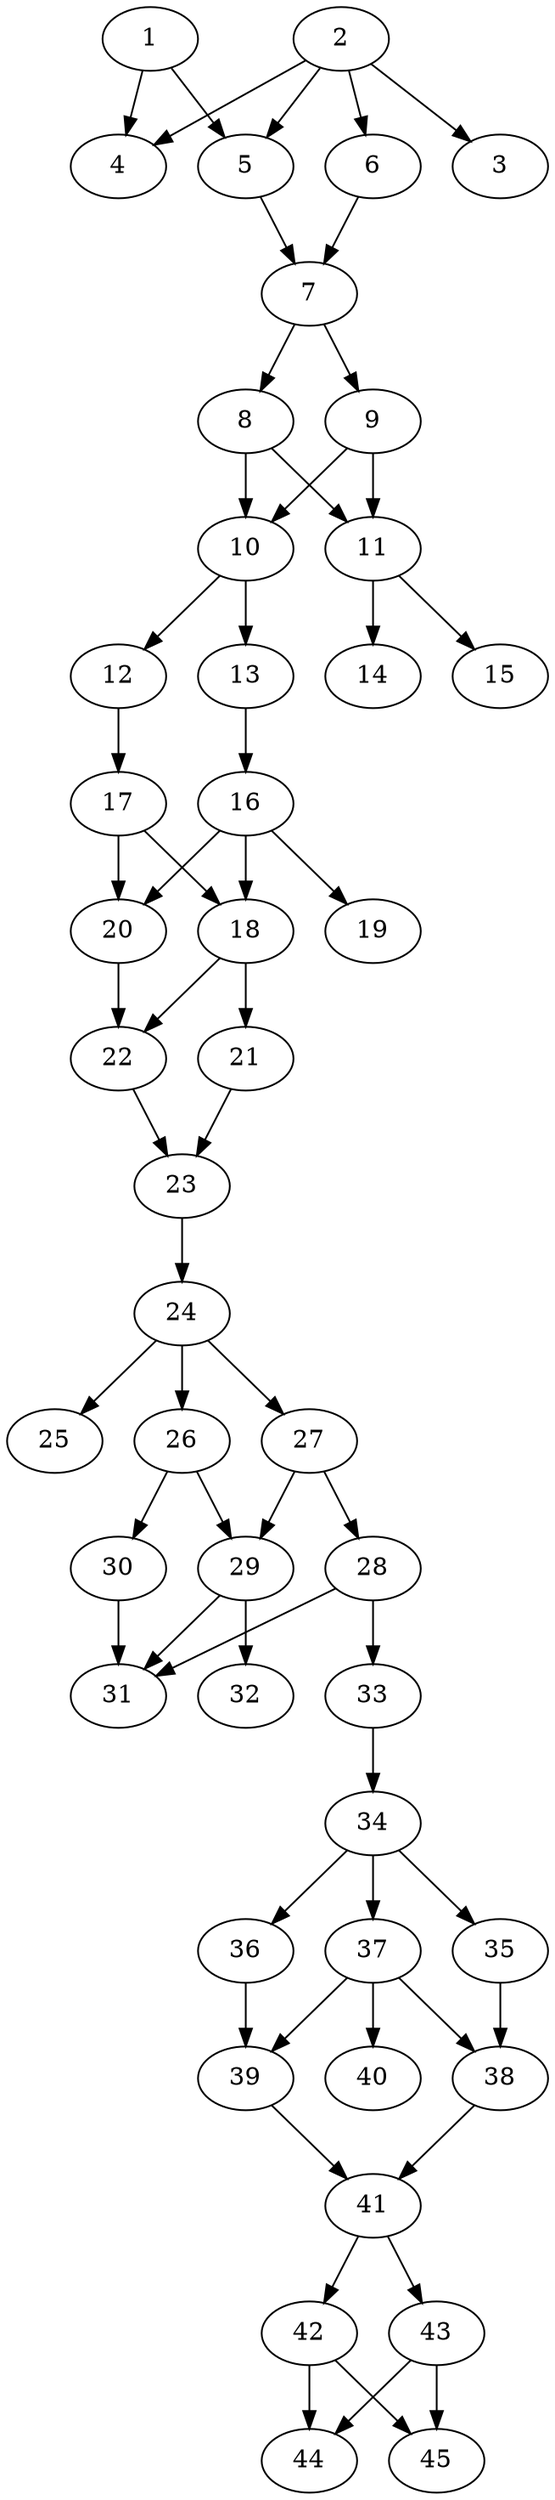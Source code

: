 // DAG automatically generated by daggen at Thu Oct  3 14:07:24 2019
// ./daggen --dot -n 45 --ccr 0.5 --fat 0.3 --regular 0.5 --density 0.7 --mindata 5242880 --maxdata 52428800 
digraph G {
  1 [size="48642048", alpha="0.11", expect_size="24321024"] 
  1 -> 4 [size ="24321024"]
  1 -> 5 [size ="24321024"]
  2 [size="92780544", alpha="0.06", expect_size="46390272"] 
  2 -> 3 [size ="46390272"]
  2 -> 4 [size ="46390272"]
  2 -> 5 [size ="46390272"]
  2 -> 6 [size ="46390272"]
  3 [size="92737536", alpha="0.02", expect_size="46368768"] 
  4 [size="102729728", alpha="0.07", expect_size="51364864"] 
  5 [size="92186624", alpha="0.13", expect_size="46093312"] 
  5 -> 7 [size ="46093312"]
  6 [size="31336448", alpha="0.20", expect_size="15668224"] 
  6 -> 7 [size ="15668224"]
  7 [size="89063424", alpha="0.01", expect_size="44531712"] 
  7 -> 8 [size ="44531712"]
  7 -> 9 [size ="44531712"]
  8 [size="91000832", alpha="0.16", expect_size="45500416"] 
  8 -> 10 [size ="45500416"]
  8 -> 11 [size ="45500416"]
  9 [size="65581056", alpha="0.11", expect_size="32790528"] 
  9 -> 10 [size ="32790528"]
  9 -> 11 [size ="32790528"]
  10 [size="41945088", alpha="0.00", expect_size="20972544"] 
  10 -> 12 [size ="20972544"]
  10 -> 13 [size ="20972544"]
  11 [size="19916800", alpha="0.05", expect_size="9958400"] 
  11 -> 14 [size ="9958400"]
  11 -> 15 [size ="9958400"]
  12 [size="69564416", alpha="0.04", expect_size="34782208"] 
  12 -> 17 [size ="34782208"]
  13 [size="99751936", alpha="0.15", expect_size="49875968"] 
  13 -> 16 [size ="49875968"]
  14 [size="13410304", alpha="0.08", expect_size="6705152"] 
  15 [size="46700544", alpha="0.02", expect_size="23350272"] 
  16 [size="12644352", alpha="0.15", expect_size="6322176"] 
  16 -> 18 [size ="6322176"]
  16 -> 19 [size ="6322176"]
  16 -> 20 [size ="6322176"]
  17 [size="104734720", alpha="0.17", expect_size="52367360"] 
  17 -> 18 [size ="52367360"]
  17 -> 20 [size ="52367360"]
  18 [size="13506560", alpha="0.15", expect_size="6753280"] 
  18 -> 21 [size ="6753280"]
  18 -> 22 [size ="6753280"]
  19 [size="90456064", alpha="0.15", expect_size="45228032"] 
  20 [size="45930496", alpha="0.17", expect_size="22965248"] 
  20 -> 22 [size ="22965248"]
  21 [size="47677440", alpha="0.07", expect_size="23838720"] 
  21 -> 23 [size ="23838720"]
  22 [size="72398848", alpha="0.15", expect_size="36199424"] 
  22 -> 23 [size ="36199424"]
  23 [size="90411008", alpha="0.20", expect_size="45205504"] 
  23 -> 24 [size ="45205504"]
  24 [size="67770368", alpha="0.04", expect_size="33885184"] 
  24 -> 25 [size ="33885184"]
  24 -> 26 [size ="33885184"]
  24 -> 27 [size ="33885184"]
  25 [size="13443072", alpha="0.06", expect_size="6721536"] 
  26 [size="22470656", alpha="0.12", expect_size="11235328"] 
  26 -> 29 [size ="11235328"]
  26 -> 30 [size ="11235328"]
  27 [size="91469824", alpha="0.15", expect_size="45734912"] 
  27 -> 28 [size ="45734912"]
  27 -> 29 [size ="45734912"]
  28 [size="76357632", alpha="0.15", expect_size="38178816"] 
  28 -> 31 [size ="38178816"]
  28 -> 33 [size ="38178816"]
  29 [size="54878208", alpha="0.07", expect_size="27439104"] 
  29 -> 31 [size ="27439104"]
  29 -> 32 [size ="27439104"]
  30 [size="33331200", alpha="0.05", expect_size="16665600"] 
  30 -> 31 [size ="16665600"]
  31 [size="21112832", alpha="0.05", expect_size="10556416"] 
  32 [size="56375296", alpha="0.18", expect_size="28187648"] 
  33 [size="32675840", alpha="0.10", expect_size="16337920"] 
  33 -> 34 [size ="16337920"]
  34 [size="32264192", alpha="0.02", expect_size="16132096"] 
  34 -> 35 [size ="16132096"]
  34 -> 36 [size ="16132096"]
  34 -> 37 [size ="16132096"]
  35 [size="53014528", alpha="0.02", expect_size="26507264"] 
  35 -> 38 [size ="26507264"]
  36 [size="82255872", alpha="0.03", expect_size="41127936"] 
  36 -> 39 [size ="41127936"]
  37 [size="46471168", alpha="0.03", expect_size="23235584"] 
  37 -> 38 [size ="23235584"]
  37 -> 39 [size ="23235584"]
  37 -> 40 [size ="23235584"]
  38 [size="24240128", alpha="0.04", expect_size="12120064"] 
  38 -> 41 [size ="12120064"]
  39 [size="96075776", alpha="0.02", expect_size="48037888"] 
  39 -> 41 [size ="48037888"]
  40 [size="33959936", alpha="0.08", expect_size="16979968"] 
  41 [size="58097664", alpha="0.01", expect_size="29048832"] 
  41 -> 42 [size ="29048832"]
  41 -> 43 [size ="29048832"]
  42 [size="83546112", alpha="0.08", expect_size="41773056"] 
  42 -> 44 [size ="41773056"]
  42 -> 45 [size ="41773056"]
  43 [size="75016192", alpha="0.11", expect_size="37508096"] 
  43 -> 44 [size ="37508096"]
  43 -> 45 [size ="37508096"]
  44 [size="27402240", alpha="0.07", expect_size="13701120"] 
  45 [size="37998592", alpha="0.03", expect_size="18999296"] 
}
